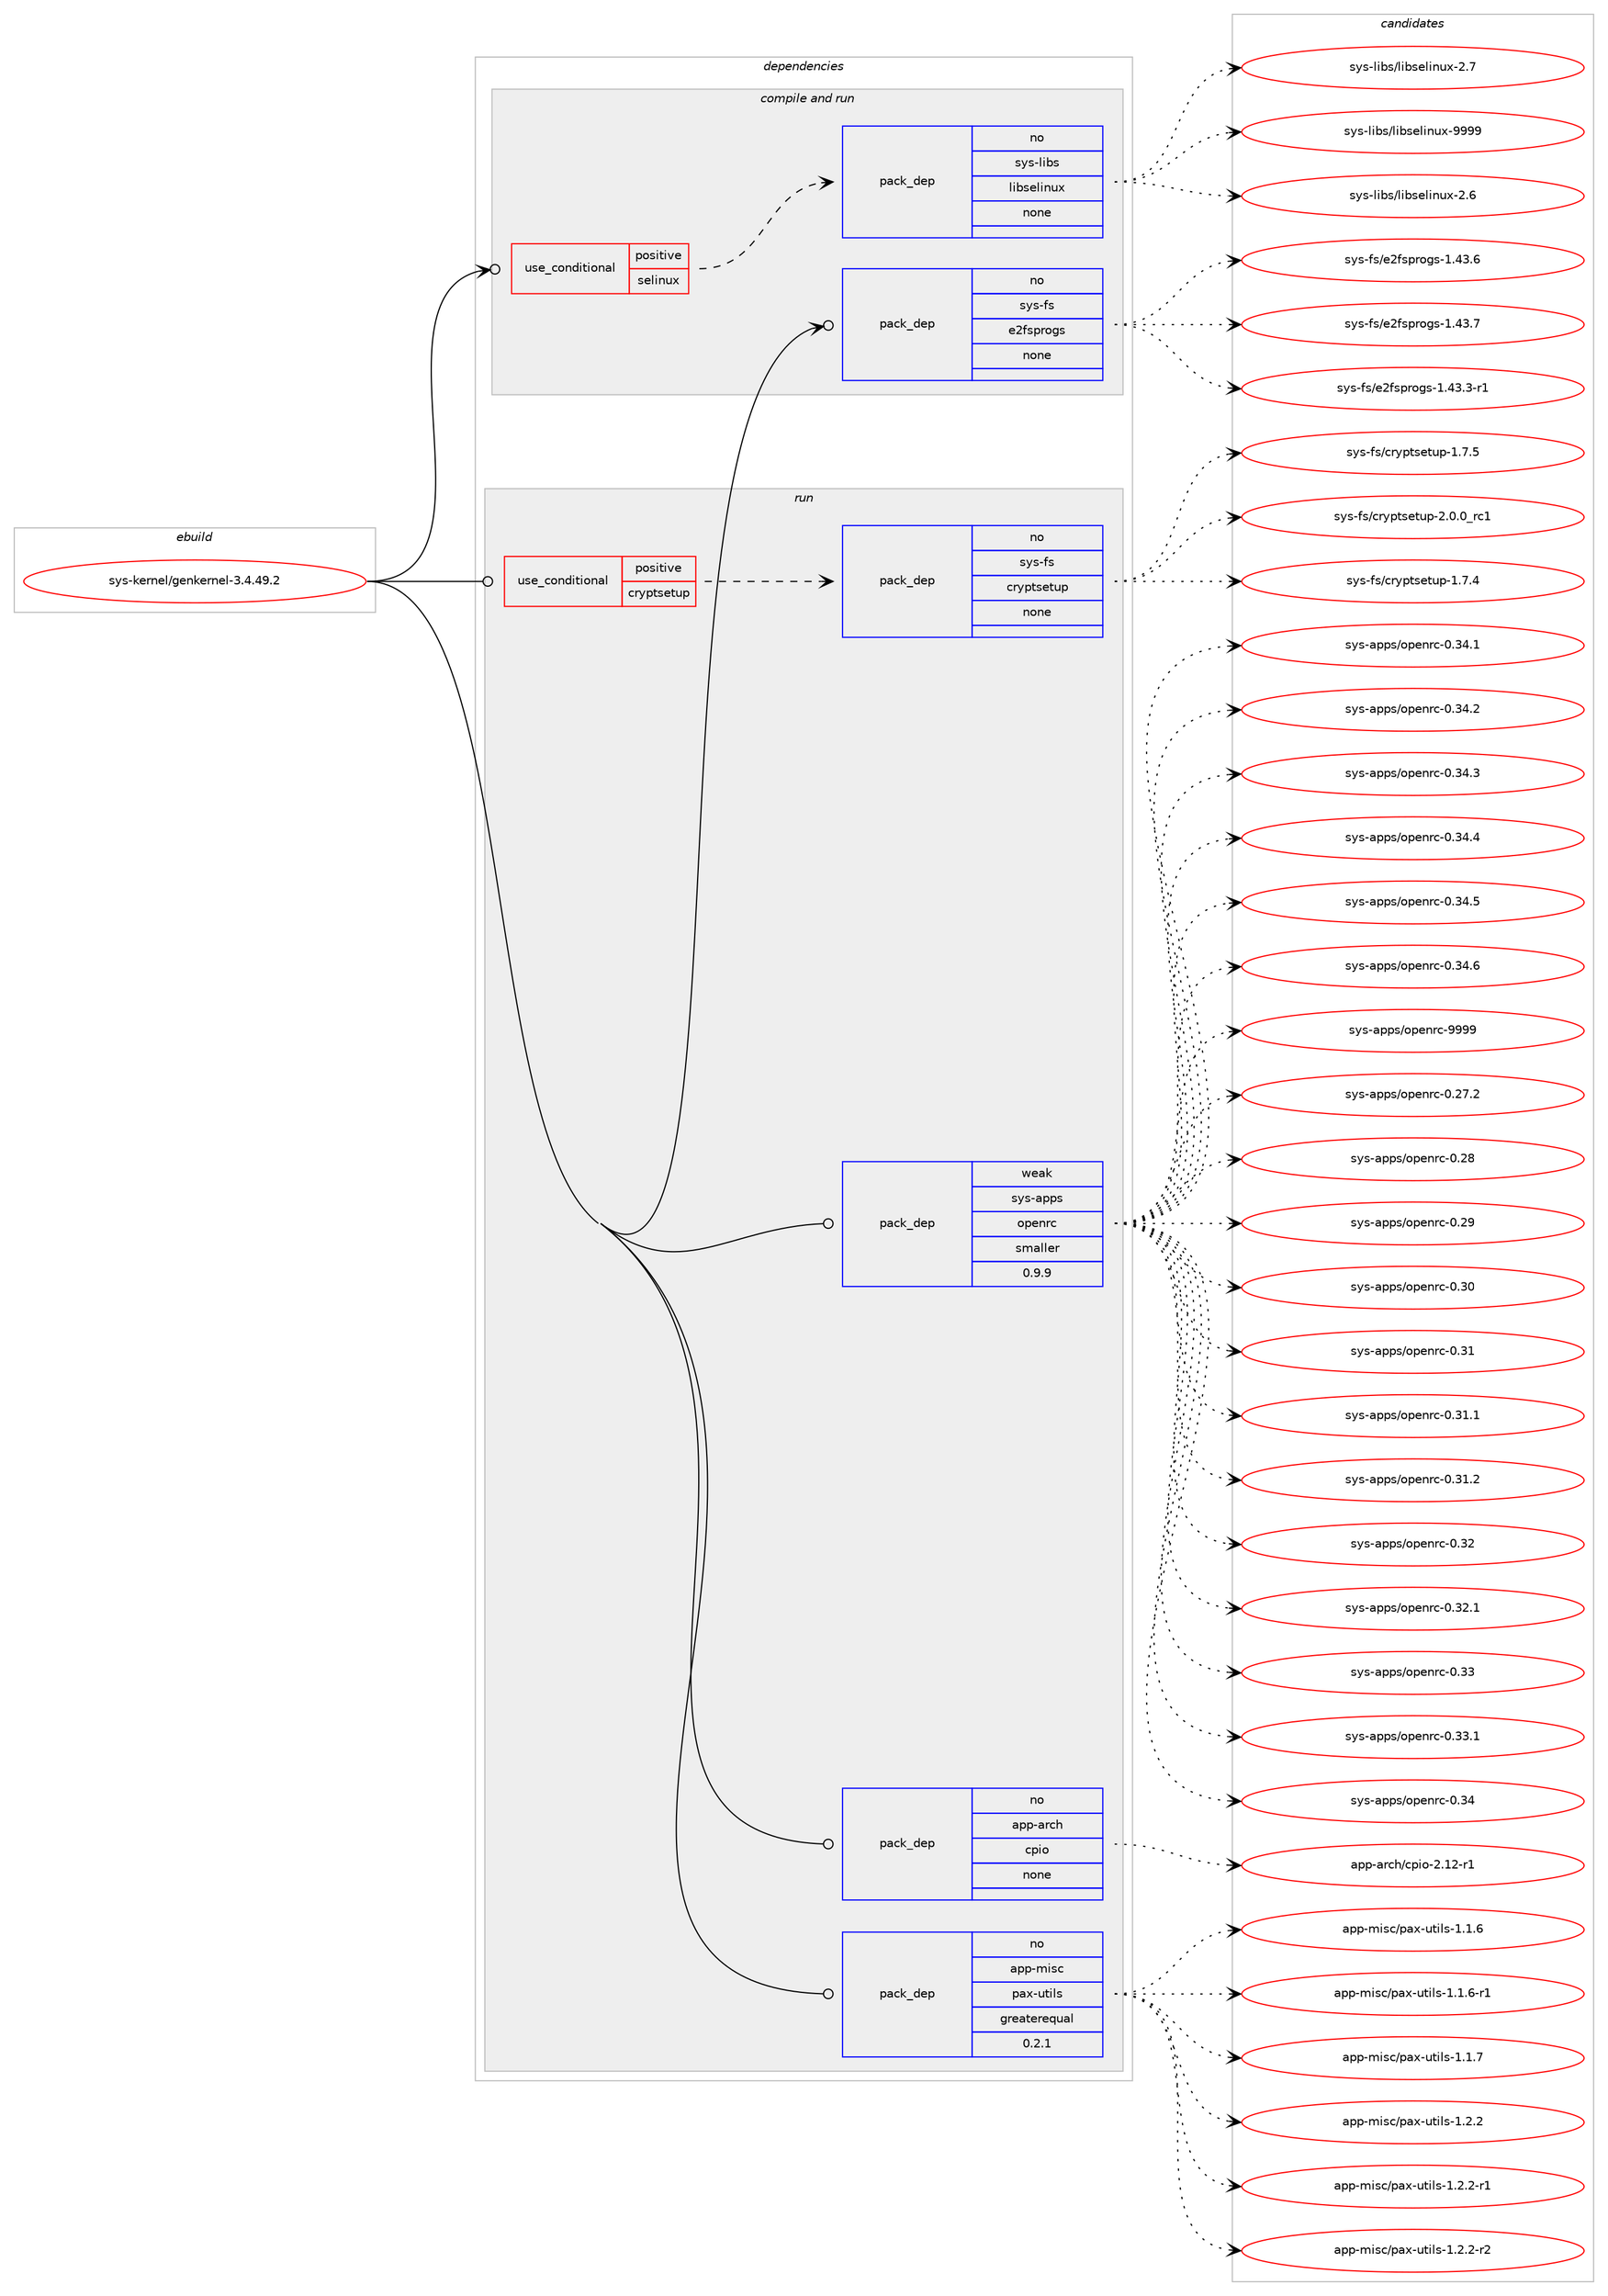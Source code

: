 digraph prolog {

# *************
# Graph options
# *************

newrank=true;
concentrate=true;
compound=true;
graph [rankdir=LR,fontname=Helvetica,fontsize=10,ranksep=1.5];#, ranksep=2.5, nodesep=0.2];
edge  [arrowhead=vee];
node  [fontname=Helvetica,fontsize=10];

# **********
# The ebuild
# **********

subgraph cluster_leftcol {
color=gray;
rank=same;
label=<<i>ebuild</i>>;
id [label="sys-kernel/genkernel-3.4.49.2", color=red, width=4, href="../sys-kernel/genkernel-3.4.49.2.svg"];
}

# ****************
# The dependencies
# ****************

subgraph cluster_midcol {
color=gray;
label=<<i>dependencies</i>>;
subgraph cluster_compile {
fillcolor="#eeeeee";
style=filled;
label=<<i>compile</i>>;
}
subgraph cluster_compileandrun {
fillcolor="#eeeeee";
style=filled;
label=<<i>compile and run</i>>;
subgraph cond117619 {
dependency491703 [label=<<TABLE BORDER="0" CELLBORDER="1" CELLSPACING="0" CELLPADDING="4"><TR><TD ROWSPAN="3" CELLPADDING="10">use_conditional</TD></TR><TR><TD>positive</TD></TR><TR><TD>selinux</TD></TR></TABLE>>, shape=none, color=red];
subgraph pack365459 {
dependency491704 [label=<<TABLE BORDER="0" CELLBORDER="1" CELLSPACING="0" CELLPADDING="4" WIDTH="220"><TR><TD ROWSPAN="6" CELLPADDING="30">pack_dep</TD></TR><TR><TD WIDTH="110">no</TD></TR><TR><TD>sys-libs</TD></TR><TR><TD>libselinux</TD></TR><TR><TD>none</TD></TR><TR><TD></TD></TR></TABLE>>, shape=none, color=blue];
}
dependency491703:e -> dependency491704:w [weight=20,style="dashed",arrowhead="vee"];
}
id:e -> dependency491703:w [weight=20,style="solid",arrowhead="odotvee"];
subgraph pack365460 {
dependency491705 [label=<<TABLE BORDER="0" CELLBORDER="1" CELLSPACING="0" CELLPADDING="4" WIDTH="220"><TR><TD ROWSPAN="6" CELLPADDING="30">pack_dep</TD></TR><TR><TD WIDTH="110">no</TD></TR><TR><TD>sys-fs</TD></TR><TR><TD>e2fsprogs</TD></TR><TR><TD>none</TD></TR><TR><TD></TD></TR></TABLE>>, shape=none, color=blue];
}
id:e -> dependency491705:w [weight=20,style="solid",arrowhead="odotvee"];
}
subgraph cluster_run {
fillcolor="#eeeeee";
style=filled;
label=<<i>run</i>>;
subgraph cond117620 {
dependency491706 [label=<<TABLE BORDER="0" CELLBORDER="1" CELLSPACING="0" CELLPADDING="4"><TR><TD ROWSPAN="3" CELLPADDING="10">use_conditional</TD></TR><TR><TD>positive</TD></TR><TR><TD>cryptsetup</TD></TR></TABLE>>, shape=none, color=red];
subgraph pack365461 {
dependency491707 [label=<<TABLE BORDER="0" CELLBORDER="1" CELLSPACING="0" CELLPADDING="4" WIDTH="220"><TR><TD ROWSPAN="6" CELLPADDING="30">pack_dep</TD></TR><TR><TD WIDTH="110">no</TD></TR><TR><TD>sys-fs</TD></TR><TR><TD>cryptsetup</TD></TR><TR><TD>none</TD></TR><TR><TD></TD></TR></TABLE>>, shape=none, color=blue];
}
dependency491706:e -> dependency491707:w [weight=20,style="dashed",arrowhead="vee"];
}
id:e -> dependency491706:w [weight=20,style="solid",arrowhead="odot"];
subgraph pack365462 {
dependency491708 [label=<<TABLE BORDER="0" CELLBORDER="1" CELLSPACING="0" CELLPADDING="4" WIDTH="220"><TR><TD ROWSPAN="6" CELLPADDING="30">pack_dep</TD></TR><TR><TD WIDTH="110">no</TD></TR><TR><TD>app-arch</TD></TR><TR><TD>cpio</TD></TR><TR><TD>none</TD></TR><TR><TD></TD></TR></TABLE>>, shape=none, color=blue];
}
id:e -> dependency491708:w [weight=20,style="solid",arrowhead="odot"];
subgraph pack365463 {
dependency491709 [label=<<TABLE BORDER="0" CELLBORDER="1" CELLSPACING="0" CELLPADDING="4" WIDTH="220"><TR><TD ROWSPAN="6" CELLPADDING="30">pack_dep</TD></TR><TR><TD WIDTH="110">no</TD></TR><TR><TD>app-misc</TD></TR><TR><TD>pax-utils</TD></TR><TR><TD>greaterequal</TD></TR><TR><TD>0.2.1</TD></TR></TABLE>>, shape=none, color=blue];
}
id:e -> dependency491709:w [weight=20,style="solid",arrowhead="odot"];
subgraph pack365464 {
dependency491710 [label=<<TABLE BORDER="0" CELLBORDER="1" CELLSPACING="0" CELLPADDING="4" WIDTH="220"><TR><TD ROWSPAN="6" CELLPADDING="30">pack_dep</TD></TR><TR><TD WIDTH="110">weak</TD></TR><TR><TD>sys-apps</TD></TR><TR><TD>openrc</TD></TR><TR><TD>smaller</TD></TR><TR><TD>0.9.9</TD></TR></TABLE>>, shape=none, color=blue];
}
id:e -> dependency491710:w [weight=20,style="solid",arrowhead="odot"];
}
}

# **************
# The candidates
# **************

subgraph cluster_choices {
rank=same;
color=gray;
label=<<i>candidates</i>>;

subgraph choice365459 {
color=black;
nodesep=1;
choice1151211154510810598115471081059811510110810511011712045504654 [label="sys-libs/libselinux-2.6", color=red, width=4,href="../sys-libs/libselinux-2.6.svg"];
choice1151211154510810598115471081059811510110810511011712045504655 [label="sys-libs/libselinux-2.7", color=red, width=4,href="../sys-libs/libselinux-2.7.svg"];
choice115121115451081059811547108105981151011081051101171204557575757 [label="sys-libs/libselinux-9999", color=red, width=4,href="../sys-libs/libselinux-9999.svg"];
dependency491704:e -> choice1151211154510810598115471081059811510110810511011712045504654:w [style=dotted,weight="100"];
dependency491704:e -> choice1151211154510810598115471081059811510110810511011712045504655:w [style=dotted,weight="100"];
dependency491704:e -> choice115121115451081059811547108105981151011081051101171204557575757:w [style=dotted,weight="100"];
}
subgraph choice365460 {
color=black;
nodesep=1;
choice115121115451021154710150102115112114111103115454946525146514511449 [label="sys-fs/e2fsprogs-1.43.3-r1", color=red, width=4,href="../sys-fs/e2fsprogs-1.43.3-r1.svg"];
choice11512111545102115471015010211511211411110311545494652514654 [label="sys-fs/e2fsprogs-1.43.6", color=red, width=4,href="../sys-fs/e2fsprogs-1.43.6.svg"];
choice11512111545102115471015010211511211411110311545494652514655 [label="sys-fs/e2fsprogs-1.43.7", color=red, width=4,href="../sys-fs/e2fsprogs-1.43.7.svg"];
dependency491705:e -> choice115121115451021154710150102115112114111103115454946525146514511449:w [style=dotted,weight="100"];
dependency491705:e -> choice11512111545102115471015010211511211411110311545494652514654:w [style=dotted,weight="100"];
dependency491705:e -> choice11512111545102115471015010211511211411110311545494652514655:w [style=dotted,weight="100"];
}
subgraph choice365461 {
color=black;
nodesep=1;
choice115121115451021154799114121112116115101116117112454946554652 [label="sys-fs/cryptsetup-1.7.4", color=red, width=4,href="../sys-fs/cryptsetup-1.7.4.svg"];
choice115121115451021154799114121112116115101116117112454946554653 [label="sys-fs/cryptsetup-1.7.5", color=red, width=4,href="../sys-fs/cryptsetup-1.7.5.svg"];
choice115121115451021154799114121112116115101116117112455046484648951149949 [label="sys-fs/cryptsetup-2.0.0_rc1", color=red, width=4,href="../sys-fs/cryptsetup-2.0.0_rc1.svg"];
dependency491707:e -> choice115121115451021154799114121112116115101116117112454946554652:w [style=dotted,weight="100"];
dependency491707:e -> choice115121115451021154799114121112116115101116117112454946554653:w [style=dotted,weight="100"];
dependency491707:e -> choice115121115451021154799114121112116115101116117112455046484648951149949:w [style=dotted,weight="100"];
}
subgraph choice365462 {
color=black;
nodesep=1;
choice97112112459711499104479911210511145504649504511449 [label="app-arch/cpio-2.12-r1", color=red, width=4,href="../app-arch/cpio-2.12-r1.svg"];
dependency491708:e -> choice97112112459711499104479911210511145504649504511449:w [style=dotted,weight="100"];
}
subgraph choice365463 {
color=black;
nodesep=1;
choice971121124510910511599471129712045117116105108115454946494654 [label="app-misc/pax-utils-1.1.6", color=red, width=4,href="../app-misc/pax-utils-1.1.6.svg"];
choice9711211245109105115994711297120451171161051081154549464946544511449 [label="app-misc/pax-utils-1.1.6-r1", color=red, width=4,href="../app-misc/pax-utils-1.1.6-r1.svg"];
choice971121124510910511599471129712045117116105108115454946494655 [label="app-misc/pax-utils-1.1.7", color=red, width=4,href="../app-misc/pax-utils-1.1.7.svg"];
choice971121124510910511599471129712045117116105108115454946504650 [label="app-misc/pax-utils-1.2.2", color=red, width=4,href="../app-misc/pax-utils-1.2.2.svg"];
choice9711211245109105115994711297120451171161051081154549465046504511449 [label="app-misc/pax-utils-1.2.2-r1", color=red, width=4,href="../app-misc/pax-utils-1.2.2-r1.svg"];
choice9711211245109105115994711297120451171161051081154549465046504511450 [label="app-misc/pax-utils-1.2.2-r2", color=red, width=4,href="../app-misc/pax-utils-1.2.2-r2.svg"];
dependency491709:e -> choice971121124510910511599471129712045117116105108115454946494654:w [style=dotted,weight="100"];
dependency491709:e -> choice9711211245109105115994711297120451171161051081154549464946544511449:w [style=dotted,weight="100"];
dependency491709:e -> choice971121124510910511599471129712045117116105108115454946494655:w [style=dotted,weight="100"];
dependency491709:e -> choice971121124510910511599471129712045117116105108115454946504650:w [style=dotted,weight="100"];
dependency491709:e -> choice9711211245109105115994711297120451171161051081154549465046504511449:w [style=dotted,weight="100"];
dependency491709:e -> choice9711211245109105115994711297120451171161051081154549465046504511450:w [style=dotted,weight="100"];
}
subgraph choice365464 {
color=black;
nodesep=1;
choice1151211154597112112115471111121011101149945484650554650 [label="sys-apps/openrc-0.27.2", color=red, width=4,href="../sys-apps/openrc-0.27.2.svg"];
choice115121115459711211211547111112101110114994548465056 [label="sys-apps/openrc-0.28", color=red, width=4,href="../sys-apps/openrc-0.28.svg"];
choice115121115459711211211547111112101110114994548465057 [label="sys-apps/openrc-0.29", color=red, width=4,href="../sys-apps/openrc-0.29.svg"];
choice115121115459711211211547111112101110114994548465148 [label="sys-apps/openrc-0.30", color=red, width=4,href="../sys-apps/openrc-0.30.svg"];
choice115121115459711211211547111112101110114994548465149 [label="sys-apps/openrc-0.31", color=red, width=4,href="../sys-apps/openrc-0.31.svg"];
choice1151211154597112112115471111121011101149945484651494649 [label="sys-apps/openrc-0.31.1", color=red, width=4,href="../sys-apps/openrc-0.31.1.svg"];
choice1151211154597112112115471111121011101149945484651494650 [label="sys-apps/openrc-0.31.2", color=red, width=4,href="../sys-apps/openrc-0.31.2.svg"];
choice115121115459711211211547111112101110114994548465150 [label="sys-apps/openrc-0.32", color=red, width=4,href="../sys-apps/openrc-0.32.svg"];
choice1151211154597112112115471111121011101149945484651504649 [label="sys-apps/openrc-0.32.1", color=red, width=4,href="../sys-apps/openrc-0.32.1.svg"];
choice115121115459711211211547111112101110114994548465151 [label="sys-apps/openrc-0.33", color=red, width=4,href="../sys-apps/openrc-0.33.svg"];
choice1151211154597112112115471111121011101149945484651514649 [label="sys-apps/openrc-0.33.1", color=red, width=4,href="../sys-apps/openrc-0.33.1.svg"];
choice115121115459711211211547111112101110114994548465152 [label="sys-apps/openrc-0.34", color=red, width=4,href="../sys-apps/openrc-0.34.svg"];
choice1151211154597112112115471111121011101149945484651524649 [label="sys-apps/openrc-0.34.1", color=red, width=4,href="../sys-apps/openrc-0.34.1.svg"];
choice1151211154597112112115471111121011101149945484651524650 [label="sys-apps/openrc-0.34.2", color=red, width=4,href="../sys-apps/openrc-0.34.2.svg"];
choice1151211154597112112115471111121011101149945484651524651 [label="sys-apps/openrc-0.34.3", color=red, width=4,href="../sys-apps/openrc-0.34.3.svg"];
choice1151211154597112112115471111121011101149945484651524652 [label="sys-apps/openrc-0.34.4", color=red, width=4,href="../sys-apps/openrc-0.34.4.svg"];
choice1151211154597112112115471111121011101149945484651524653 [label="sys-apps/openrc-0.34.5", color=red, width=4,href="../sys-apps/openrc-0.34.5.svg"];
choice1151211154597112112115471111121011101149945484651524654 [label="sys-apps/openrc-0.34.6", color=red, width=4,href="../sys-apps/openrc-0.34.6.svg"];
choice115121115459711211211547111112101110114994557575757 [label="sys-apps/openrc-9999", color=red, width=4,href="../sys-apps/openrc-9999.svg"];
dependency491710:e -> choice1151211154597112112115471111121011101149945484650554650:w [style=dotted,weight="100"];
dependency491710:e -> choice115121115459711211211547111112101110114994548465056:w [style=dotted,weight="100"];
dependency491710:e -> choice115121115459711211211547111112101110114994548465057:w [style=dotted,weight="100"];
dependency491710:e -> choice115121115459711211211547111112101110114994548465148:w [style=dotted,weight="100"];
dependency491710:e -> choice115121115459711211211547111112101110114994548465149:w [style=dotted,weight="100"];
dependency491710:e -> choice1151211154597112112115471111121011101149945484651494649:w [style=dotted,weight="100"];
dependency491710:e -> choice1151211154597112112115471111121011101149945484651494650:w [style=dotted,weight="100"];
dependency491710:e -> choice115121115459711211211547111112101110114994548465150:w [style=dotted,weight="100"];
dependency491710:e -> choice1151211154597112112115471111121011101149945484651504649:w [style=dotted,weight="100"];
dependency491710:e -> choice115121115459711211211547111112101110114994548465151:w [style=dotted,weight="100"];
dependency491710:e -> choice1151211154597112112115471111121011101149945484651514649:w [style=dotted,weight="100"];
dependency491710:e -> choice115121115459711211211547111112101110114994548465152:w [style=dotted,weight="100"];
dependency491710:e -> choice1151211154597112112115471111121011101149945484651524649:w [style=dotted,weight="100"];
dependency491710:e -> choice1151211154597112112115471111121011101149945484651524650:w [style=dotted,weight="100"];
dependency491710:e -> choice1151211154597112112115471111121011101149945484651524651:w [style=dotted,weight="100"];
dependency491710:e -> choice1151211154597112112115471111121011101149945484651524652:w [style=dotted,weight="100"];
dependency491710:e -> choice1151211154597112112115471111121011101149945484651524653:w [style=dotted,weight="100"];
dependency491710:e -> choice1151211154597112112115471111121011101149945484651524654:w [style=dotted,weight="100"];
dependency491710:e -> choice115121115459711211211547111112101110114994557575757:w [style=dotted,weight="100"];
}
}

}
